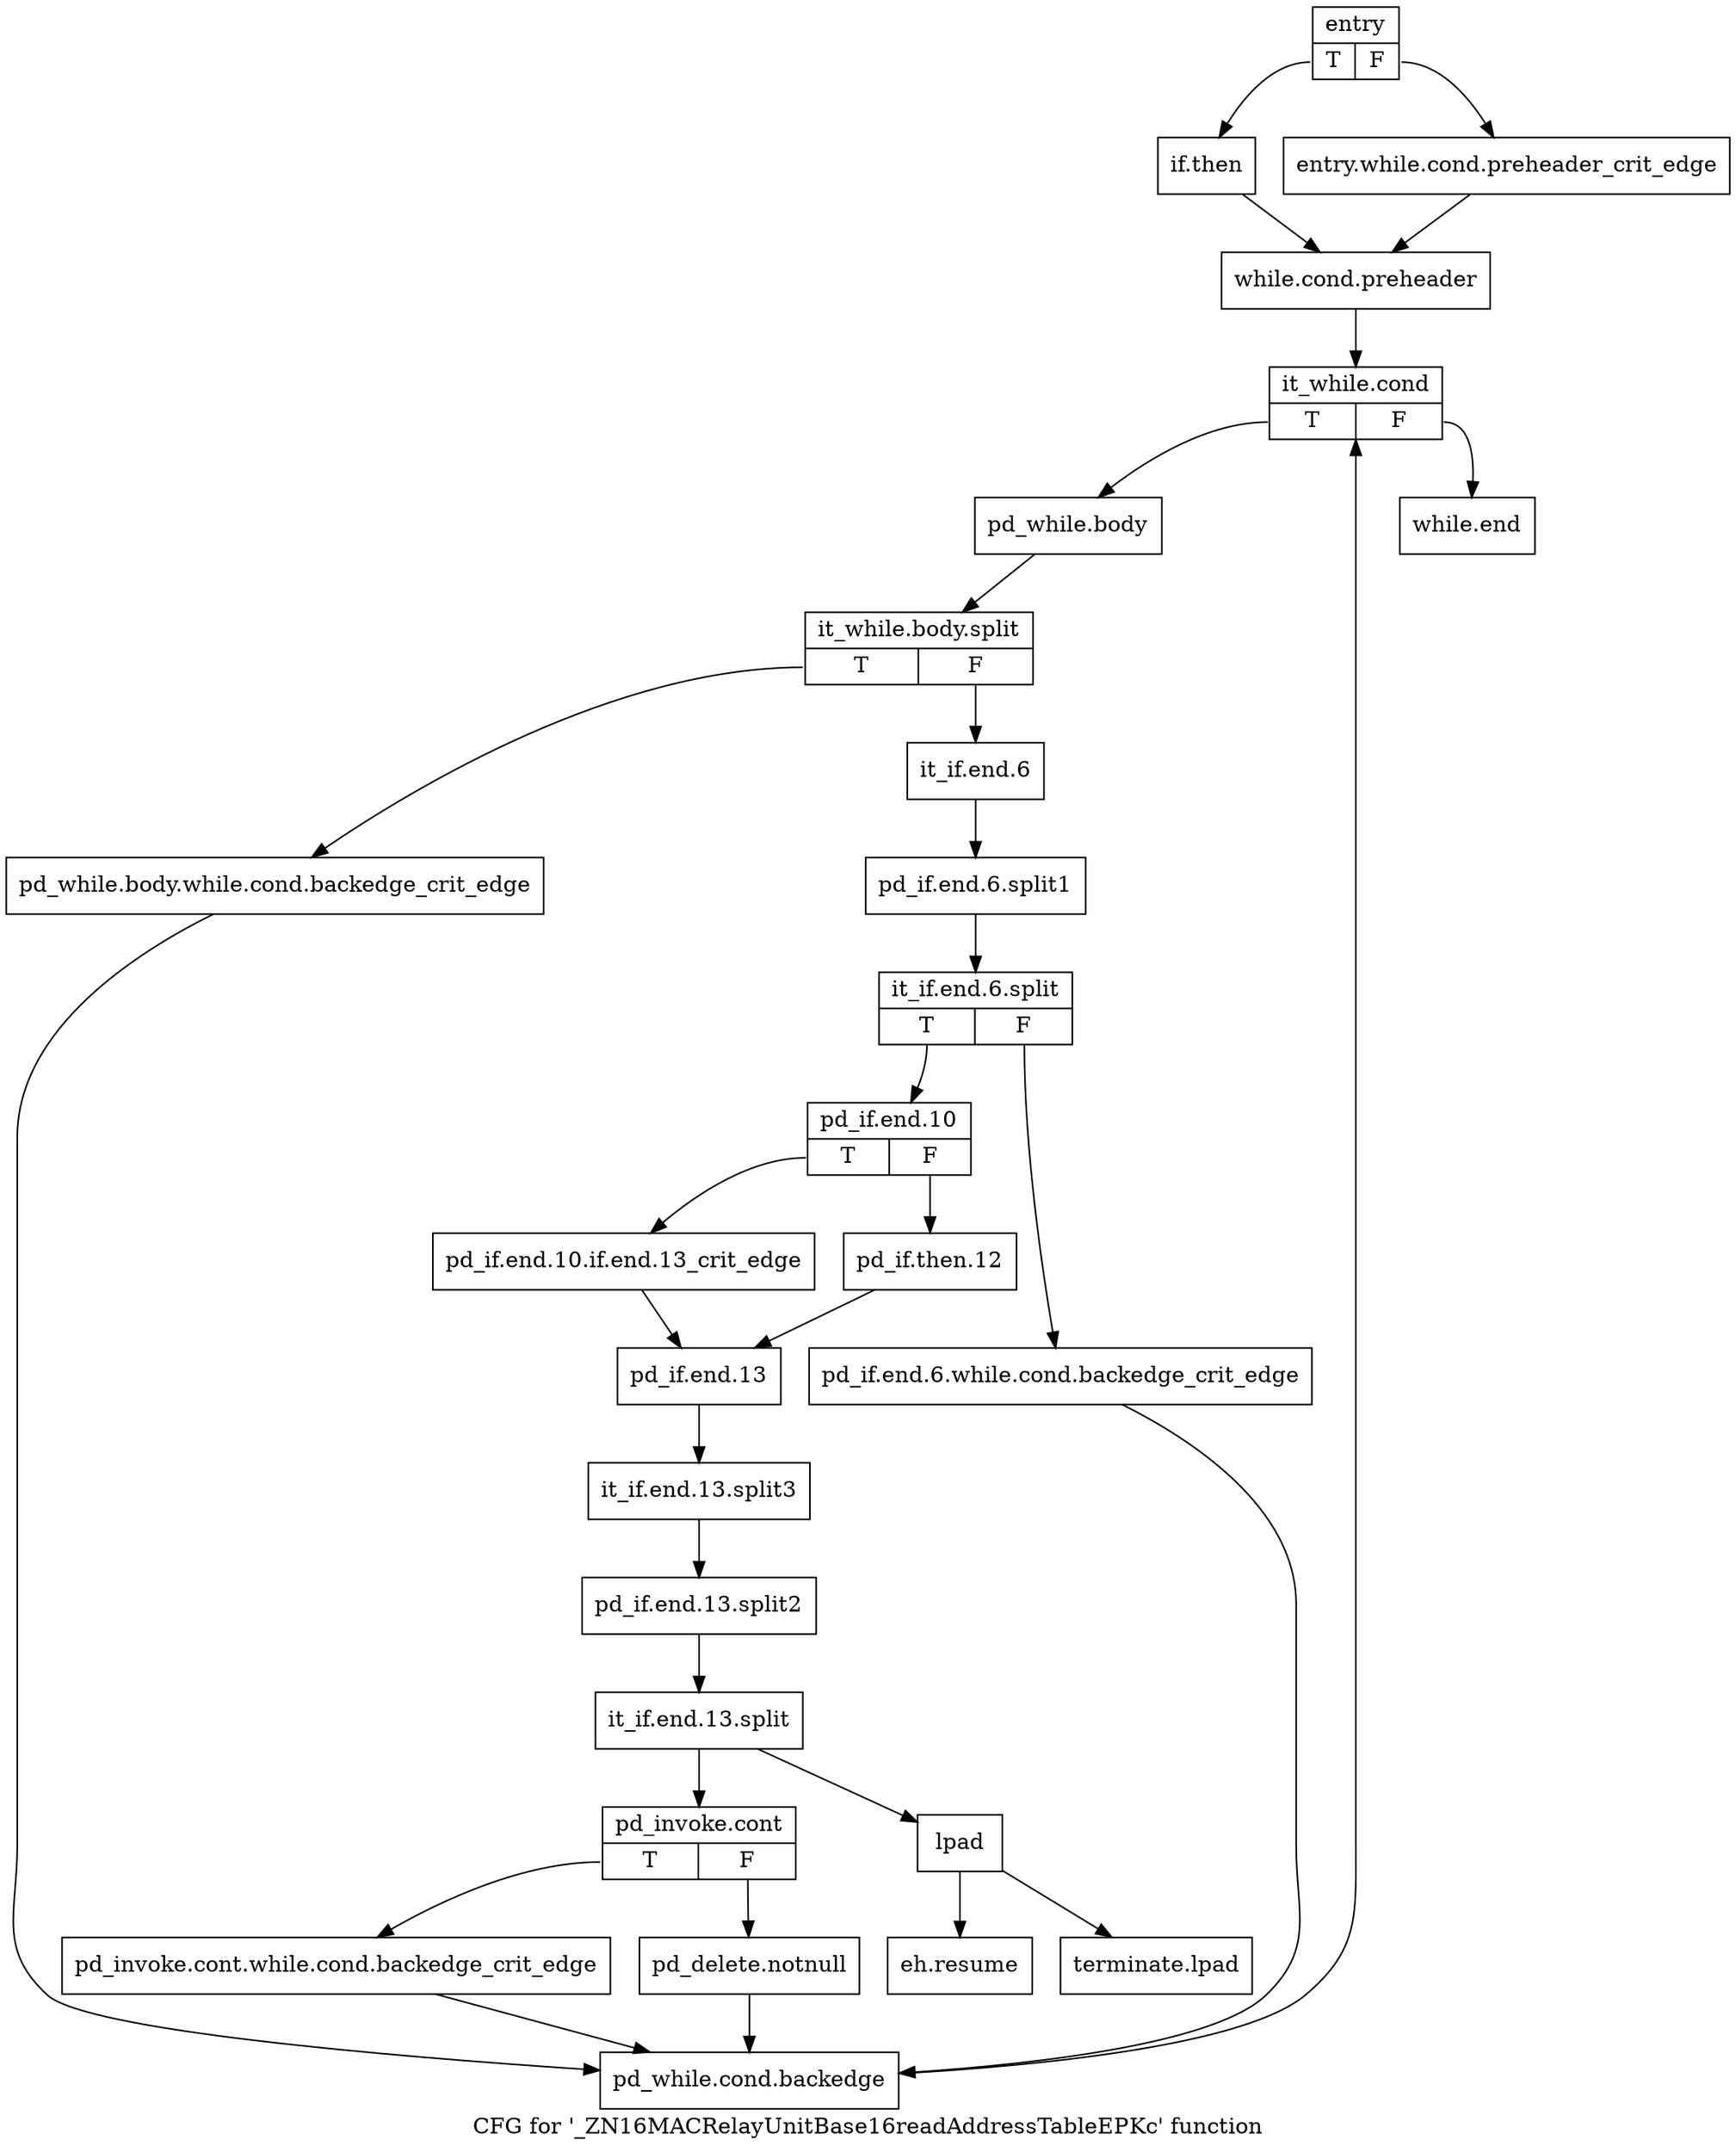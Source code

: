 digraph "CFG for '_ZN16MACRelayUnitBase16readAddressTableEPKc' function" {
	label="CFG for '_ZN16MACRelayUnitBase16readAddressTableEPKc' function";

	Node0x15251a0 [shape=record,label="{entry|{<s0>T|<s1>F}}"];
	Node0x15251a0:s0 -> Node0x1525240;
	Node0x15251a0:s1 -> Node0x15251f0;
	Node0x15251f0 [shape=record,label="{entry.while.cond.preheader_crit_edge}"];
	Node0x15251f0 -> Node0x1525290;
	Node0x1525240 [shape=record,label="{if.then}"];
	Node0x1525240 -> Node0x1525290;
	Node0x1525290 [shape=record,label="{while.cond.preheader}"];
	Node0x1525290 -> Node0x15252e0;
	Node0x15252e0 [shape=record,label="{it_while.cond|{<s0>T|<s1>F}}"];
	Node0x15252e0:s0 -> Node0x1525330;
	Node0x15252e0:s1 -> Node0x1525740;
	Node0x1525330 [shape=record,label="{pd_while.body}"];
	Node0x1525330 -> Node0x277fe80;
	Node0x277fe80 [shape=record,label="{it_while.body.split|{<s0>T|<s1>F}}"];
	Node0x277fe80:s0 -> Node0x1525380;
	Node0x277fe80:s1 -> Node0x1525420;
	Node0x1525380 [shape=record,label="{pd_while.body.while.cond.backedge_crit_edge}"];
	Node0x1525380 -> Node0x15253d0;
	Node0x15253d0 [shape=record,label="{pd_while.cond.backedge}"];
	Node0x15253d0 -> Node0x15252e0;
	Node0x1525420 [shape=record,label="{it_if.end.6}"];
	Node0x1525420 -> Node0x275c180;
	Node0x275c180 [shape=record,label="{pd_if.end.6.split1}"];
	Node0x275c180 -> Node0x277fe30;
	Node0x277fe30 [shape=record,label="{it_if.end.6.split|{<s0>T|<s1>F}}"];
	Node0x277fe30:s0 -> Node0x15254c0;
	Node0x277fe30:s1 -> Node0x1525470;
	Node0x1525470 [shape=record,label="{pd_if.end.6.while.cond.backedge_crit_edge}"];
	Node0x1525470 -> Node0x15253d0;
	Node0x15254c0 [shape=record,label="{pd_if.end.10|{<s0>T|<s1>F}}"];
	Node0x15254c0:s0 -> Node0x1525510;
	Node0x15254c0:s1 -> Node0x1525560;
	Node0x1525510 [shape=record,label="{pd_if.end.10.if.end.13_crit_edge}"];
	Node0x1525510 -> Node0x15255b0;
	Node0x1525560 [shape=record,label="{pd_if.then.12}"];
	Node0x1525560 -> Node0x15255b0;
	Node0x15255b0 [shape=record,label="{pd_if.end.13}"];
	Node0x15255b0 -> Node0x49bfcd0;
	Node0x49bfcd0 [shape=record,label="{it_if.end.13.split3}"];
	Node0x49bfcd0 -> Node0x2778140;
	Node0x2778140 [shape=record,label="{pd_if.end.13.split2}"];
	Node0x2778140 -> Node0x27582e0;
	Node0x27582e0 [shape=record,label="{it_if.end.13.split}"];
	Node0x27582e0 -> Node0x1525600;
	Node0x27582e0 -> Node0x15256f0;
	Node0x1525600 [shape=record,label="{pd_invoke.cont|{<s0>T|<s1>F}}"];
	Node0x1525600:s0 -> Node0x1525650;
	Node0x1525600:s1 -> Node0x15256a0;
	Node0x1525650 [shape=record,label="{pd_invoke.cont.while.cond.backedge_crit_edge}"];
	Node0x1525650 -> Node0x15253d0;
	Node0x15256a0 [shape=record,label="{pd_delete.notnull}"];
	Node0x15256a0 -> Node0x15253d0;
	Node0x15256f0 [shape=record,label="{lpad}"];
	Node0x15256f0 -> Node0x1525790;
	Node0x15256f0 -> Node0x15257e0;
	Node0x1525740 [shape=record,label="{while.end}"];
	Node0x1525790 [shape=record,label="{eh.resume}"];
	Node0x15257e0 [shape=record,label="{terminate.lpad}"];
}
